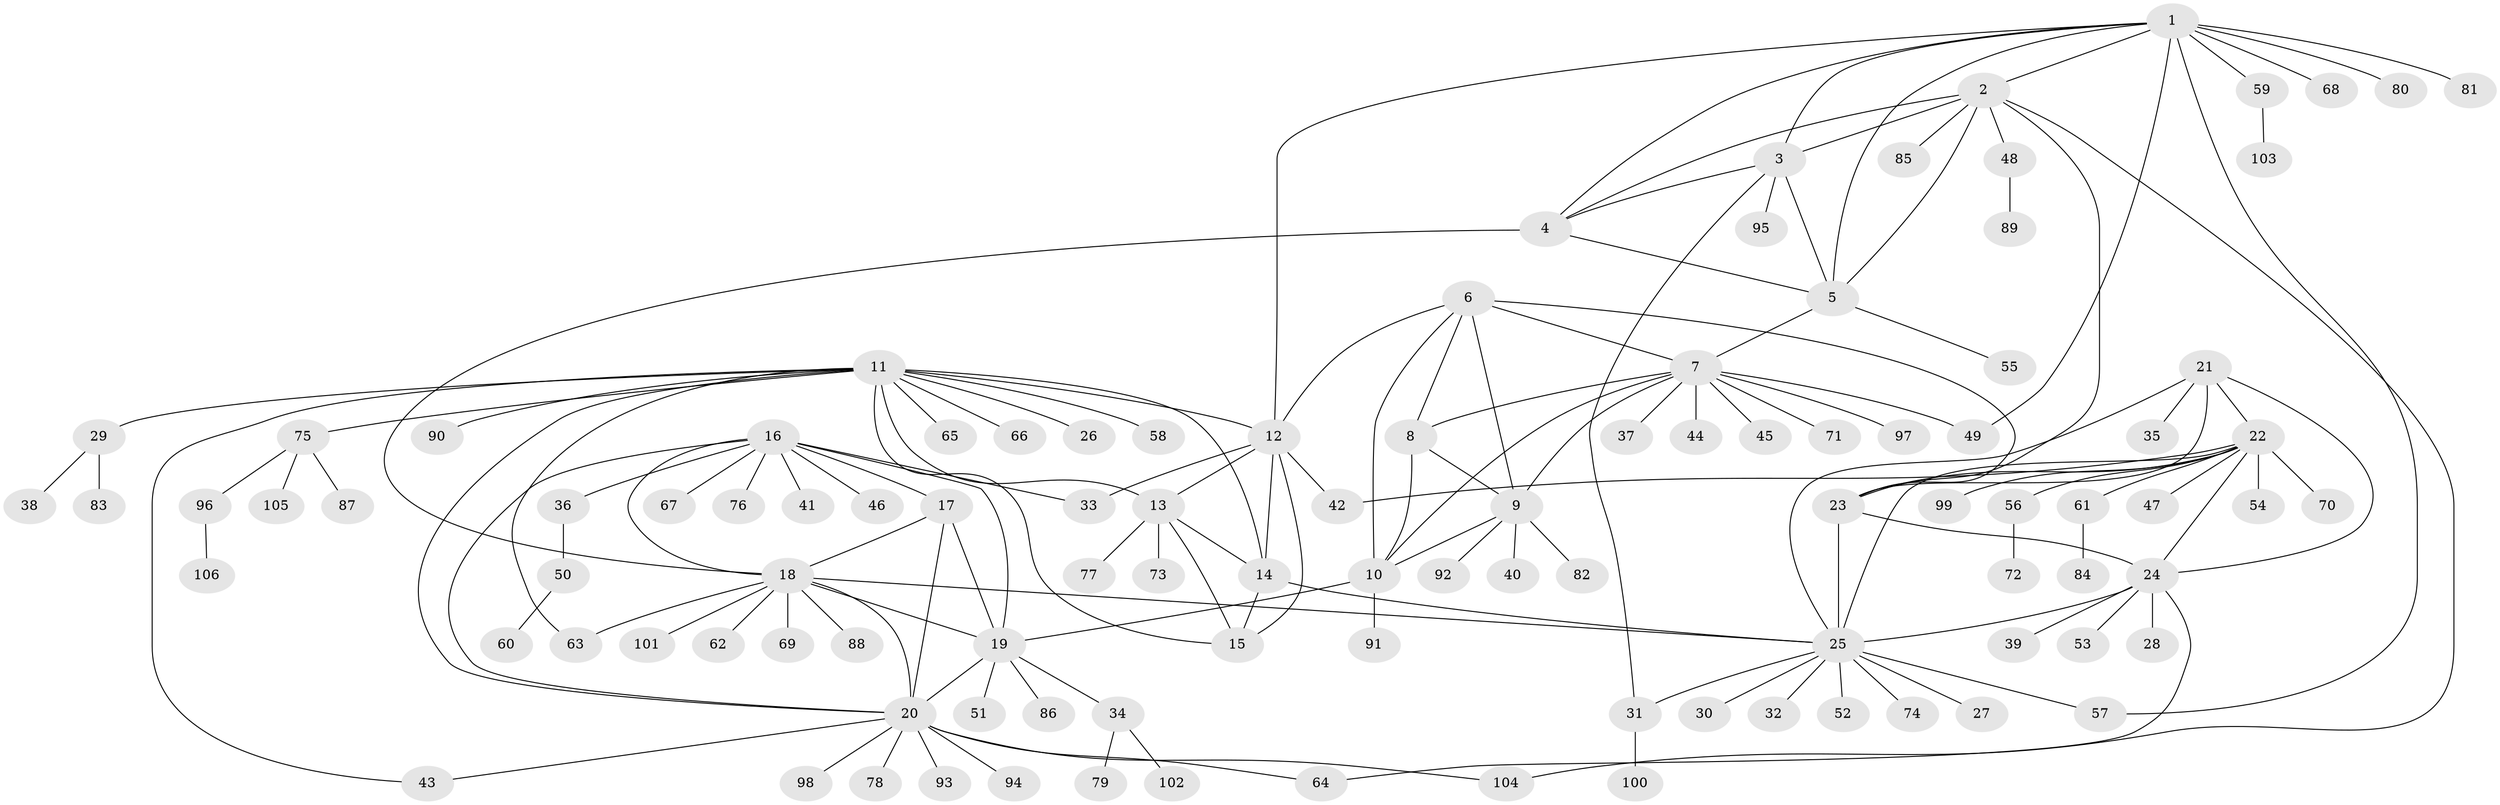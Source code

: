 // Generated by graph-tools (version 1.1) at 2025/15/03/09/25 04:15:47]
// undirected, 106 vertices, 150 edges
graph export_dot {
graph [start="1"]
  node [color=gray90,style=filled];
  1;
  2;
  3;
  4;
  5;
  6;
  7;
  8;
  9;
  10;
  11;
  12;
  13;
  14;
  15;
  16;
  17;
  18;
  19;
  20;
  21;
  22;
  23;
  24;
  25;
  26;
  27;
  28;
  29;
  30;
  31;
  32;
  33;
  34;
  35;
  36;
  37;
  38;
  39;
  40;
  41;
  42;
  43;
  44;
  45;
  46;
  47;
  48;
  49;
  50;
  51;
  52;
  53;
  54;
  55;
  56;
  57;
  58;
  59;
  60;
  61;
  62;
  63;
  64;
  65;
  66;
  67;
  68;
  69;
  70;
  71;
  72;
  73;
  74;
  75;
  76;
  77;
  78;
  79;
  80;
  81;
  82;
  83;
  84;
  85;
  86;
  87;
  88;
  89;
  90;
  91;
  92;
  93;
  94;
  95;
  96;
  97;
  98;
  99;
  100;
  101;
  102;
  103;
  104;
  105;
  106;
  1 -- 2;
  1 -- 3;
  1 -- 4;
  1 -- 5;
  1 -- 12;
  1 -- 49;
  1 -- 57;
  1 -- 59;
  1 -- 68;
  1 -- 80;
  1 -- 81;
  2 -- 3;
  2 -- 4;
  2 -- 5;
  2 -- 23;
  2 -- 48;
  2 -- 85;
  2 -- 104;
  3 -- 4;
  3 -- 5;
  3 -- 31;
  3 -- 95;
  4 -- 5;
  4 -- 18;
  5 -- 7;
  5 -- 55;
  6 -- 7;
  6 -- 8;
  6 -- 9;
  6 -- 10;
  6 -- 12;
  6 -- 23;
  7 -- 8;
  7 -- 9;
  7 -- 10;
  7 -- 37;
  7 -- 44;
  7 -- 45;
  7 -- 49;
  7 -- 71;
  7 -- 97;
  8 -- 9;
  8 -- 10;
  9 -- 10;
  9 -- 40;
  9 -- 82;
  9 -- 92;
  10 -- 19;
  10 -- 91;
  11 -- 12;
  11 -- 13;
  11 -- 14;
  11 -- 15;
  11 -- 20;
  11 -- 26;
  11 -- 29;
  11 -- 43;
  11 -- 58;
  11 -- 63;
  11 -- 65;
  11 -- 66;
  11 -- 75;
  11 -- 90;
  12 -- 13;
  12 -- 14;
  12 -- 15;
  12 -- 33;
  12 -- 42;
  13 -- 14;
  13 -- 15;
  13 -- 73;
  13 -- 77;
  14 -- 15;
  14 -- 25;
  16 -- 17;
  16 -- 18;
  16 -- 19;
  16 -- 20;
  16 -- 33;
  16 -- 36;
  16 -- 41;
  16 -- 46;
  16 -- 67;
  16 -- 76;
  17 -- 18;
  17 -- 19;
  17 -- 20;
  18 -- 19;
  18 -- 20;
  18 -- 25;
  18 -- 62;
  18 -- 63;
  18 -- 69;
  18 -- 88;
  18 -- 101;
  19 -- 20;
  19 -- 34;
  19 -- 51;
  19 -- 86;
  20 -- 43;
  20 -- 64;
  20 -- 78;
  20 -- 93;
  20 -- 94;
  20 -- 98;
  20 -- 104;
  21 -- 22;
  21 -- 23;
  21 -- 24;
  21 -- 25;
  21 -- 35;
  22 -- 23;
  22 -- 24;
  22 -- 25;
  22 -- 42;
  22 -- 47;
  22 -- 54;
  22 -- 56;
  22 -- 61;
  22 -- 70;
  22 -- 99;
  23 -- 24;
  23 -- 25;
  24 -- 25;
  24 -- 28;
  24 -- 39;
  24 -- 53;
  24 -- 64;
  25 -- 27;
  25 -- 30;
  25 -- 31;
  25 -- 32;
  25 -- 52;
  25 -- 57;
  25 -- 74;
  29 -- 38;
  29 -- 83;
  31 -- 100;
  34 -- 79;
  34 -- 102;
  36 -- 50;
  48 -- 89;
  50 -- 60;
  56 -- 72;
  59 -- 103;
  61 -- 84;
  75 -- 87;
  75 -- 96;
  75 -- 105;
  96 -- 106;
}
